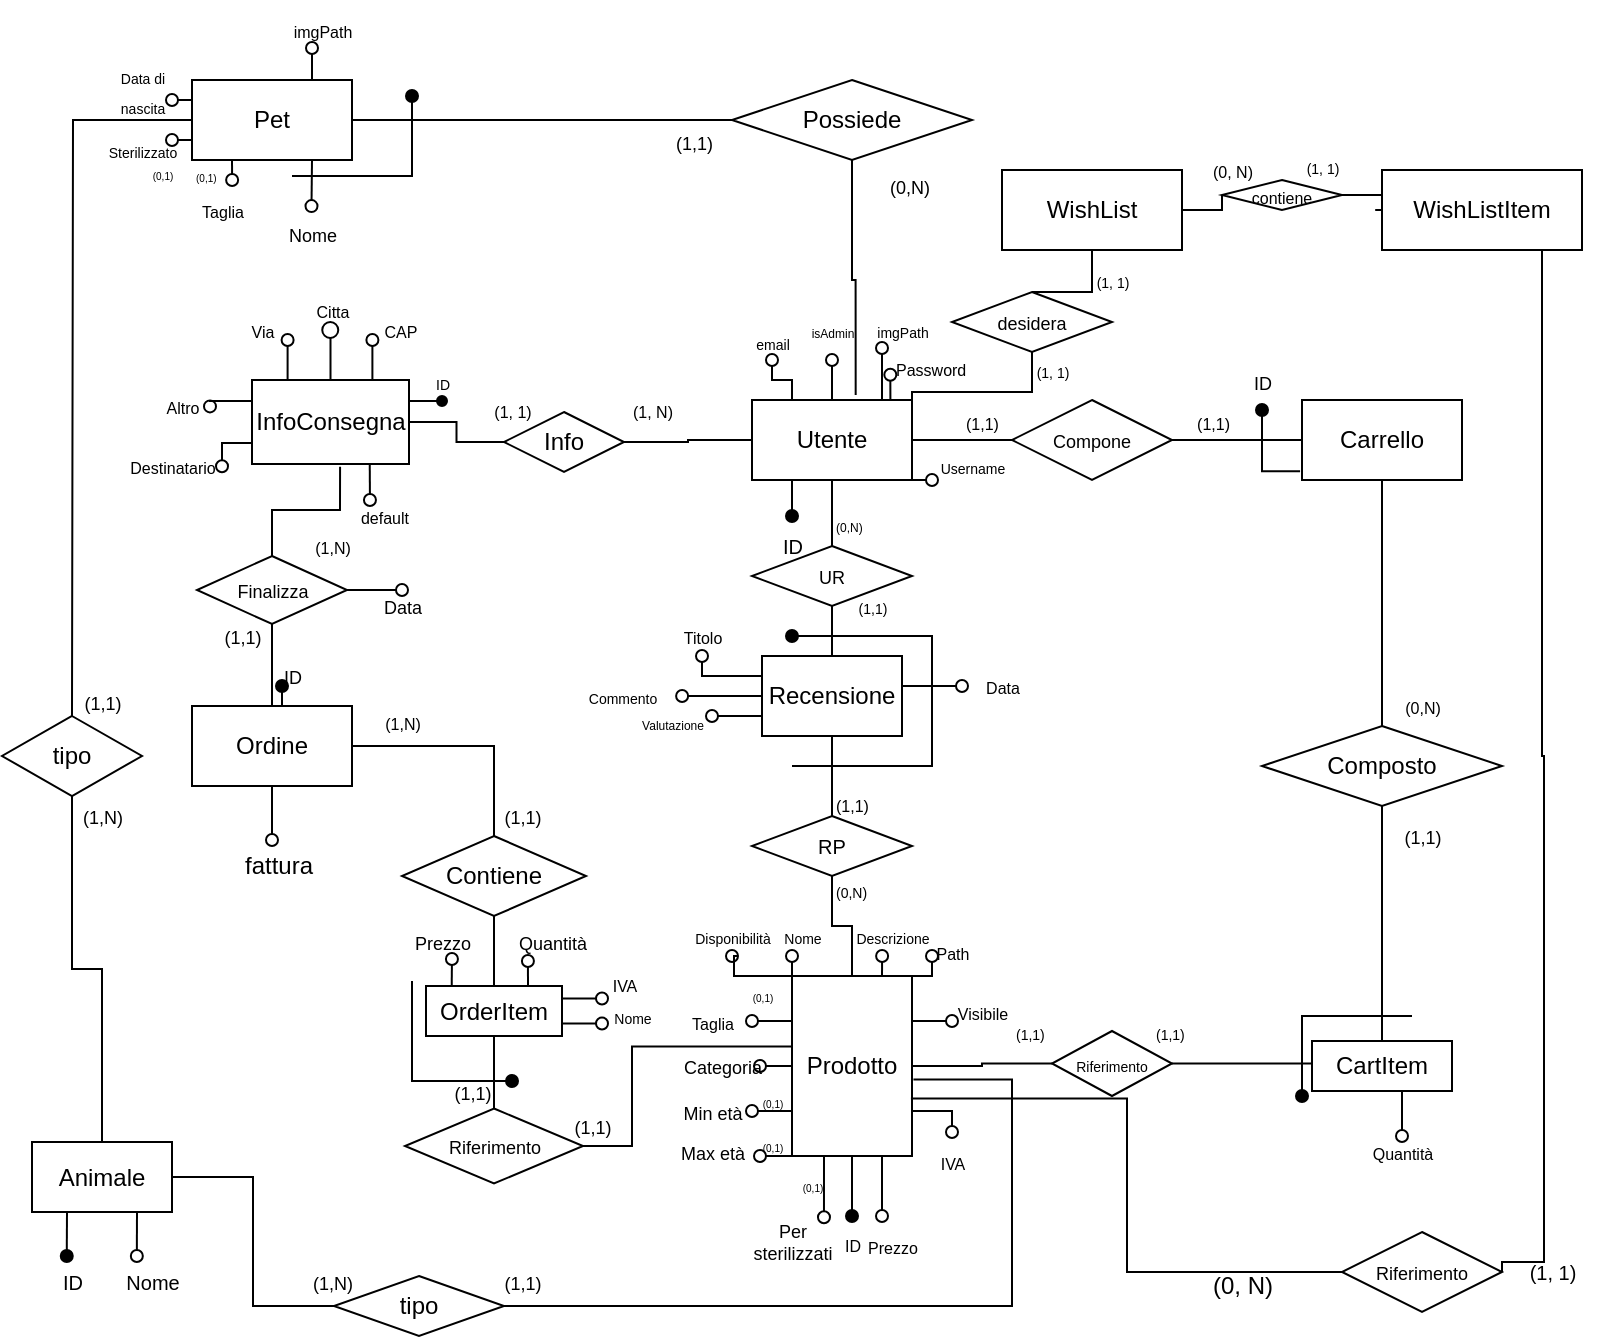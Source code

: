 <mxfile version="24.6.4" type="device">
  <diagram name="Pagina-1" id="nWDw0S2ICuR4OczdVEyi">
    <mxGraphModel dx="1195" dy="663" grid="1" gridSize="10" guides="1" tooltips="1" connect="1" arrows="1" fold="1" page="1" pageScale="1" pageWidth="827" pageHeight="1169" math="0" shadow="0">
      <root>
        <mxCell id="0" />
        <mxCell id="1" parent="0" />
        <mxCell id="v8D_jbdJpXpKLo5C9jEz-1" style="edgeStyle=orthogonalEdgeStyle;rounded=0;orthogonalLoop=1;jettySize=auto;html=1;exitX=0.25;exitY=1;exitDx=0;exitDy=0;endArrow=oval;endFill=1;" parent="1" source="LSVWAHJbNo_uzlFZOcrg-1" edge="1">
          <mxGeometry relative="1" as="geometry">
            <mxPoint x="415" y="258" as="targetPoint" />
          </mxGeometry>
        </mxCell>
        <mxCell id="v8D_jbdJpXpKLo5C9jEz-3" style="edgeStyle=orthogonalEdgeStyle;rounded=0;orthogonalLoop=1;jettySize=auto;html=1;exitX=0.75;exitY=0;exitDx=0;exitDy=0;endArrow=oval;endFill=0;entryX=-0.014;entryY=0.578;entryDx=0;entryDy=0;entryPerimeter=0;" parent="1" source="LSVWAHJbNo_uzlFZOcrg-1" edge="1">
          <mxGeometry relative="1" as="geometry">
            <mxPoint x="464.16" y="187.34" as="targetPoint" />
          </mxGeometry>
        </mxCell>
        <mxCell id="v8D_jbdJpXpKLo5C9jEz-8" style="edgeStyle=orthogonalEdgeStyle;rounded=0;orthogonalLoop=1;jettySize=auto;html=1;exitX=0.25;exitY=0;exitDx=0;exitDy=0;endArrow=oval;endFill=0;" parent="1" source="LSVWAHJbNo_uzlFZOcrg-1" target="v8D_jbdJpXpKLo5C9jEz-9" edge="1">
          <mxGeometry relative="1" as="geometry">
            <mxPoint x="415" y="190" as="targetPoint" />
            <Array as="points">
              <mxPoint x="415" y="190" />
              <mxPoint x="405" y="190" />
            </Array>
          </mxGeometry>
        </mxCell>
        <mxCell id="v8D_jbdJpXpKLo5C9jEz-10" style="edgeStyle=orthogonalEdgeStyle;rounded=0;orthogonalLoop=1;jettySize=auto;html=1;exitX=1;exitY=0.75;exitDx=0;exitDy=0;endArrow=oval;endFill=0;" parent="1" source="LSVWAHJbNo_uzlFZOcrg-1" edge="1">
          <mxGeometry relative="1" as="geometry">
            <mxPoint x="485" y="240" as="targetPoint" />
            <Array as="points">
              <mxPoint x="485" y="240" />
              <mxPoint x="485" y="240" />
            </Array>
          </mxGeometry>
        </mxCell>
        <mxCell id="T9DS_cHOEE58H93hngrO-1" style="edgeStyle=orthogonalEdgeStyle;rounded=0;orthogonalLoop=1;jettySize=auto;html=1;endArrow=oval;endFill=0;" parent="1" source="LSVWAHJbNo_uzlFZOcrg-1" edge="1">
          <mxGeometry relative="1" as="geometry">
            <mxPoint x="435" y="180" as="targetPoint" />
          </mxGeometry>
        </mxCell>
        <mxCell id="T9DS_cHOEE58H93hngrO-50" style="edgeStyle=orthogonalEdgeStyle;rounded=0;orthogonalLoop=1;jettySize=auto;html=1;exitX=0.75;exitY=0;exitDx=0;exitDy=0;endArrow=circle;endFill=0;endSize=2;" parent="1" source="LSVWAHJbNo_uzlFZOcrg-1" edge="1">
          <mxGeometry relative="1" as="geometry">
            <mxPoint x="460" y="170" as="targetPoint" />
            <mxPoint x="460" y="180" as="sourcePoint" />
          </mxGeometry>
        </mxCell>
        <mxCell id="Cgu9ZG7k7ZKk-AHkz6hC-9" style="edgeStyle=orthogonalEdgeStyle;rounded=0;orthogonalLoop=1;jettySize=auto;html=1;entryX=0.5;entryY=0;entryDx=0;entryDy=0;endArrow=none;endFill=0;" parent="1" source="LSVWAHJbNo_uzlFZOcrg-1" target="Cgu9ZG7k7ZKk-AHkz6hC-7" edge="1">
          <mxGeometry relative="1" as="geometry" />
        </mxCell>
        <mxCell id="w3wgnCgGSOJqJcWvKPvv-6" style="edgeStyle=orthogonalEdgeStyle;rounded=0;orthogonalLoop=1;jettySize=auto;html=1;exitX=1;exitY=0;exitDx=0;exitDy=0;entryX=0.5;entryY=1;entryDx=0;entryDy=0;endArrow=none;endFill=0;" edge="1" parent="1" source="LSVWAHJbNo_uzlFZOcrg-1" target="w3wgnCgGSOJqJcWvKPvv-5">
          <mxGeometry relative="1" as="geometry">
            <Array as="points">
              <mxPoint x="475" y="196" />
              <mxPoint x="535" y="196" />
            </Array>
          </mxGeometry>
        </mxCell>
        <mxCell id="LSVWAHJbNo_uzlFZOcrg-1" value="Utente" style="whiteSpace=wrap;html=1;align=center;" parent="1" vertex="1">
          <mxGeometry x="395" y="200" width="80" height="40" as="geometry" />
        </mxCell>
        <mxCell id="LSVWAHJbNo_uzlFZOcrg-3" value="" style="edgeStyle=orthogonalEdgeStyle;rounded=0;orthogonalLoop=1;jettySize=auto;html=1;endArrow=none;endFill=0;" parent="1" source="LSVWAHJbNo_uzlFZOcrg-2" target="LSVWAHJbNo_uzlFZOcrg-1" edge="1">
          <mxGeometry relative="1" as="geometry" />
        </mxCell>
        <mxCell id="LSVWAHJbNo_uzlFZOcrg-5" value="" style="edgeStyle=orthogonalEdgeStyle;rounded=0;orthogonalLoop=1;jettySize=auto;html=1;endArrow=none;endFill=0;" parent="1" source="LSVWAHJbNo_uzlFZOcrg-2" target="LSVWAHJbNo_uzlFZOcrg-4" edge="1">
          <mxGeometry relative="1" as="geometry" />
        </mxCell>
        <mxCell id="LSVWAHJbNo_uzlFZOcrg-2" value="&lt;font style=&quot;font-size: 9px;&quot;&gt;Compone&lt;/font&gt;" style="shape=rhombus;perimeter=rhombusPerimeter;whiteSpace=wrap;html=1;align=center;" parent="1" vertex="1">
          <mxGeometry x="525" y="200" width="80" height="40" as="geometry" />
        </mxCell>
        <mxCell id="v8D_jbdJpXpKLo5C9jEz-53" style="edgeStyle=orthogonalEdgeStyle;rounded=0;orthogonalLoop=1;jettySize=auto;html=1;endArrow=oval;endFill=1;exitX=-0.012;exitY=0.89;exitDx=0;exitDy=0;exitPerimeter=0;" parent="1" source="LSVWAHJbNo_uzlFZOcrg-4" edge="1">
          <mxGeometry relative="1" as="geometry">
            <mxPoint x="650" y="205" as="targetPoint" />
            <mxPoint x="650" y="235" as="sourcePoint" />
          </mxGeometry>
        </mxCell>
        <mxCell id="LSVWAHJbNo_uzlFZOcrg-4" value="Carrello" style="whiteSpace=wrap;html=1;align=center;" parent="1" vertex="1">
          <mxGeometry x="670" y="200" width="80" height="40" as="geometry" />
        </mxCell>
        <mxCell id="LSVWAHJbNo_uzlFZOcrg-15" value="" style="edgeStyle=orthogonalEdgeStyle;rounded=0;orthogonalLoop=1;jettySize=auto;html=1;endArrow=none;endFill=0;" parent="1" source="LSVWAHJbNo_uzlFZOcrg-12" target="LSVWAHJbNo_uzlFZOcrg-13" edge="1">
          <mxGeometry relative="1" as="geometry" />
        </mxCell>
        <mxCell id="v8D_jbdJpXpKLo5C9jEz-12" style="edgeStyle=orthogonalEdgeStyle;rounded=0;orthogonalLoop=1;jettySize=auto;html=1;exitX=0.75;exitY=1;exitDx=0;exitDy=0;endArrow=oval;endFill=0;entryX=0.495;entryY=0.035;entryDx=0;entryDy=0;entryPerimeter=0;" parent="1" source="LSVWAHJbNo_uzlFZOcrg-12" target="v8D_jbdJpXpKLo5C9jEz-13" edge="1">
          <mxGeometry relative="1" as="geometry">
            <mxPoint x="175.077" y="220.0" as="targetPoint" />
          </mxGeometry>
        </mxCell>
        <mxCell id="v8D_jbdJpXpKLo5C9jEz-16" style="edgeStyle=orthogonalEdgeStyle;rounded=0;orthogonalLoop=1;jettySize=auto;html=1;exitX=0.25;exitY=1;exitDx=0;exitDy=0;endArrow=oval;endFill=0;" parent="1" source="LSVWAHJbNo_uzlFZOcrg-12" edge="1">
          <mxGeometry relative="1" as="geometry">
            <mxPoint x="135.065" y="90" as="targetPoint" />
          </mxGeometry>
        </mxCell>
        <mxCell id="v8D_jbdJpXpKLo5C9jEz-32" style="edgeStyle=orthogonalEdgeStyle;rounded=0;orthogonalLoop=1;jettySize=auto;html=1;exitX=0;exitY=0.25;exitDx=0;exitDy=0;endArrow=oval;endFill=0;" parent="1" source="LSVWAHJbNo_uzlFZOcrg-12" edge="1">
          <mxGeometry relative="1" as="geometry">
            <mxPoint x="105" y="50.077" as="targetPoint" />
          </mxGeometry>
        </mxCell>
        <mxCell id="v8D_jbdJpXpKLo5C9jEz-34" style="edgeStyle=orthogonalEdgeStyle;rounded=0;orthogonalLoop=1;jettySize=auto;html=1;exitX=0;exitY=0.75;exitDx=0;exitDy=0;endArrow=oval;endFill=0;" parent="1" source="LSVWAHJbNo_uzlFZOcrg-12" edge="1">
          <mxGeometry relative="1" as="geometry">
            <mxPoint x="105" y="70.077" as="targetPoint" />
          </mxGeometry>
        </mxCell>
        <mxCell id="T9DS_cHOEE58H93hngrO-48" style="edgeStyle=orthogonalEdgeStyle;rounded=0;orthogonalLoop=1;jettySize=auto;html=1;exitX=0.75;exitY=0;exitDx=0;exitDy=0;endArrow=circle;endFill=0;endSize=2;" parent="1" source="LSVWAHJbNo_uzlFZOcrg-12" edge="1">
          <mxGeometry relative="1" as="geometry">
            <mxPoint x="175" y="20" as="targetPoint" />
          </mxGeometry>
        </mxCell>
        <mxCell id="x-2FUSIgI486Elk6Vbch-6" style="edgeStyle=orthogonalEdgeStyle;rounded=0;orthogonalLoop=1;jettySize=auto;html=1;endArrow=none;endFill=0;" parent="1" source="LSVWAHJbNo_uzlFZOcrg-12" edge="1">
          <mxGeometry relative="1" as="geometry">
            <mxPoint x="55" y="358" as="targetPoint" />
          </mxGeometry>
        </mxCell>
        <mxCell id="LSVWAHJbNo_uzlFZOcrg-12" value="Pet" style="whiteSpace=wrap;html=1;align=center;" parent="1" vertex="1">
          <mxGeometry x="115" y="40" width="80" height="40" as="geometry" />
        </mxCell>
        <mxCell id="LSVWAHJbNo_uzlFZOcrg-13" value="Possiede" style="shape=rhombus;perimeter=rhombusPerimeter;whiteSpace=wrap;html=1;align=center;" parent="1" vertex="1">
          <mxGeometry x="385" y="40" width="120" height="40" as="geometry" />
        </mxCell>
        <mxCell id="BllFOEnSqAIYLHdjcKKW-4" style="edgeStyle=orthogonalEdgeStyle;rounded=0;orthogonalLoop=1;jettySize=auto;html=1;exitX=0;exitY=0.25;exitDx=0;exitDy=0;endArrow=oval;endFill=0;" parent="1" source="Cgu9ZG7k7ZKk-AHkz6hC-1" edge="1">
          <mxGeometry relative="1" as="geometry">
            <mxPoint x="370" y="328" as="targetPoint" />
            <mxPoint x="400" y="348" as="sourcePoint" />
          </mxGeometry>
        </mxCell>
        <mxCell id="BllFOEnSqAIYLHdjcKKW-6" style="edgeStyle=orthogonalEdgeStyle;rounded=0;orthogonalLoop=1;jettySize=auto;html=1;exitX=0;exitY=0.5;exitDx=0;exitDy=0;endArrow=oval;endFill=0;entryX=1.001;entryY=0.5;entryDx=0;entryDy=0;entryPerimeter=0;" parent="1" source="Cgu9ZG7k7ZKk-AHkz6hC-1" target="BllFOEnSqAIYLHdjcKKW-7" edge="1">
          <mxGeometry relative="1" as="geometry">
            <mxPoint x="375" y="348" as="targetPoint" />
            <mxPoint x="375" y="428" as="sourcePoint" />
            <Array as="points" />
          </mxGeometry>
        </mxCell>
        <mxCell id="LSVWAHJbNo_uzlFZOcrg-21" value="" style="edgeStyle=orthogonalEdgeStyle;rounded=0;orthogonalLoop=1;jettySize=auto;html=1;endArrow=none;endFill=0;entryX=0.5;entryY=1;entryDx=0;entryDy=0;" parent="1" source="LSVWAHJbNo_uzlFZOcrg-20" target="Cgu9ZG7k7ZKk-AHkz6hC-4" edge="1">
          <mxGeometry relative="1" as="geometry">
            <mxPoint x="435" y="448" as="targetPoint" />
          </mxGeometry>
        </mxCell>
        <mxCell id="v8D_jbdJpXpKLo5C9jEz-19" style="edgeStyle=orthogonalEdgeStyle;rounded=0;orthogonalLoop=1;jettySize=auto;html=1;exitX=0.5;exitY=1;exitDx=0;exitDy=0;endArrow=oval;endFill=1;" parent="1" source="LSVWAHJbNo_uzlFZOcrg-20" edge="1">
          <mxGeometry relative="1" as="geometry">
            <mxPoint x="445" y="608" as="targetPoint" />
            <Array as="points" />
          </mxGeometry>
        </mxCell>
        <mxCell id="v8D_jbdJpXpKLo5C9jEz-21" style="edgeStyle=orthogonalEdgeStyle;rounded=0;orthogonalLoop=1;jettySize=auto;html=1;exitX=0.25;exitY=0;exitDx=0;exitDy=0;endArrow=oval;endFill=0;" parent="1" source="LSVWAHJbNo_uzlFZOcrg-20" edge="1">
          <mxGeometry relative="1" as="geometry">
            <mxPoint x="415" y="478" as="targetPoint" />
          </mxGeometry>
        </mxCell>
        <mxCell id="v8D_jbdJpXpKLo5C9jEz-23" style="edgeStyle=orthogonalEdgeStyle;rounded=0;orthogonalLoop=1;jettySize=auto;html=1;exitX=0;exitY=0.25;exitDx=0;exitDy=0;endArrow=oval;endFill=0;" parent="1" source="LSVWAHJbNo_uzlFZOcrg-20" edge="1">
          <mxGeometry relative="1" as="geometry">
            <mxPoint x="385" y="478" as="targetPoint" />
            <Array as="points">
              <mxPoint x="415" y="488" />
              <mxPoint x="386" y="488" />
              <mxPoint x="386" y="478" />
            </Array>
          </mxGeometry>
        </mxCell>
        <mxCell id="v8D_jbdJpXpKLo5C9jEz-50" style="edgeStyle=orthogonalEdgeStyle;rounded=0;orthogonalLoop=1;jettySize=auto;html=1;exitX=0.75;exitY=1;exitDx=0;exitDy=0;endArrow=oval;endFill=0;" parent="1" source="LSVWAHJbNo_uzlFZOcrg-20" edge="1">
          <mxGeometry relative="1" as="geometry">
            <mxPoint x="460" y="608" as="targetPoint" />
          </mxGeometry>
        </mxCell>
        <mxCell id="-EXne8myIF6QadxSK3d--1" style="edgeStyle=orthogonalEdgeStyle;rounded=0;orthogonalLoop=1;jettySize=auto;html=1;exitX=1;exitY=0.75;exitDx=0;exitDy=0;endArrow=oval;endFill=0;" parent="1" source="LSVWAHJbNo_uzlFZOcrg-20" target="-EXne8myIF6QadxSK3d--2" edge="1">
          <mxGeometry relative="1" as="geometry">
            <mxPoint x="495" y="528" as="targetPoint" />
          </mxGeometry>
        </mxCell>
        <mxCell id="BllFOEnSqAIYLHdjcKKW-1" style="edgeStyle=orthogonalEdgeStyle;rounded=0;orthogonalLoop=1;jettySize=auto;html=1;exitX=1;exitY=0;exitDx=0;exitDy=0;endArrow=oval;endFill=0;" parent="1" source="LSVWAHJbNo_uzlFZOcrg-20" edge="1">
          <mxGeometry relative="1" as="geometry">
            <mxPoint x="485" y="478" as="targetPoint" />
          </mxGeometry>
        </mxCell>
        <mxCell id="T9DS_cHOEE58H93hngrO-6" style="edgeStyle=orthogonalEdgeStyle;rounded=0;orthogonalLoop=1;jettySize=auto;html=1;exitX=0;exitY=0.5;exitDx=0;exitDy=0;endArrow=circle;endFill=0;endSize=2;" parent="1" source="LSVWAHJbNo_uzlFZOcrg-20" edge="1">
          <mxGeometry relative="1" as="geometry">
            <mxPoint x="395" y="533" as="targetPoint" />
          </mxGeometry>
        </mxCell>
        <mxCell id="T9DS_cHOEE58H93hngrO-21" style="edgeStyle=orthogonalEdgeStyle;rounded=0;orthogonalLoop=1;jettySize=auto;html=1;exitX=0;exitY=0.25;exitDx=0;exitDy=0;endArrow=oval;endFill=0;" parent="1" source="LSVWAHJbNo_uzlFZOcrg-20" edge="1">
          <mxGeometry relative="1" as="geometry">
            <mxPoint x="395" y="510.667" as="targetPoint" />
          </mxGeometry>
        </mxCell>
        <mxCell id="T9DS_cHOEE58H93hngrO-27" style="edgeStyle=orthogonalEdgeStyle;rounded=0;orthogonalLoop=1;jettySize=auto;html=1;exitX=0;exitY=0.75;exitDx=0;exitDy=0;endArrow=oval;endFill=0;" parent="1" source="LSVWAHJbNo_uzlFZOcrg-20" edge="1">
          <mxGeometry relative="1" as="geometry">
            <mxPoint x="395" y="555.667" as="targetPoint" />
          </mxGeometry>
        </mxCell>
        <mxCell id="T9DS_cHOEE58H93hngrO-29" style="edgeStyle=orthogonalEdgeStyle;rounded=0;orthogonalLoop=1;jettySize=auto;html=1;exitX=0;exitY=0.75;exitDx=0;exitDy=0;endArrow=circle;endFill=0;endSize=2;" parent="1" source="LSVWAHJbNo_uzlFZOcrg-20" edge="1">
          <mxGeometry relative="1" as="geometry">
            <mxPoint x="395" y="578" as="targetPoint" />
            <Array as="points">
              <mxPoint x="415" y="578" />
            </Array>
          </mxGeometry>
        </mxCell>
        <mxCell id="T9DS_cHOEE58H93hngrO-35" style="edgeStyle=orthogonalEdgeStyle;rounded=0;orthogonalLoop=1;jettySize=auto;html=1;exitX=1;exitY=0.5;exitDx=0;exitDy=0;endArrow=none;endFill=0;entryX=0;entryY=0.5;entryDx=0;entryDy=0;" parent="1" source="LSVWAHJbNo_uzlFZOcrg-20" target="T9DS_cHOEE58H93hngrO-36" edge="1">
          <mxGeometry relative="1" as="geometry">
            <mxPoint x="505" y="532.81" as="targetPoint" />
            <Array as="points" />
          </mxGeometry>
        </mxCell>
        <mxCell id="OafXDqewEPgiEgUnOMYC-1" style="edgeStyle=orthogonalEdgeStyle;rounded=0;orthogonalLoop=1;jettySize=auto;html=1;exitX=1;exitY=0.25;exitDx=0;exitDy=0;endArrow=oval;endFill=0;" parent="1" source="LSVWAHJbNo_uzlFZOcrg-20" edge="1">
          <mxGeometry relative="1" as="geometry">
            <mxPoint x="495" y="510.571" as="targetPoint" />
          </mxGeometry>
        </mxCell>
        <mxCell id="OafXDqewEPgiEgUnOMYC-3" style="edgeStyle=orthogonalEdgeStyle;rounded=0;orthogonalLoop=1;jettySize=auto;html=1;exitX=0.75;exitY=0;exitDx=0;exitDy=0;endArrow=oval;endFill=0;" parent="1" source="LSVWAHJbNo_uzlFZOcrg-20" edge="1">
          <mxGeometry relative="1" as="geometry">
            <mxPoint x="460.056" y="478" as="targetPoint" />
          </mxGeometry>
        </mxCell>
        <mxCell id="LSVWAHJbNo_uzlFZOcrg-20" value="Prodotto" style="whiteSpace=wrap;html=1;align=center;" parent="1" vertex="1">
          <mxGeometry x="415" y="488" width="60" height="90" as="geometry" />
        </mxCell>
        <mxCell id="LSVWAHJbNo_uzlFZOcrg-26" value="" style="edgeStyle=orthogonalEdgeStyle;rounded=0;orthogonalLoop=1;jettySize=auto;html=1;endArrow=none;endFill=0;" parent="1" source="LSVWAHJbNo_uzlFZOcrg-24" target="LSVWAHJbNo_uzlFZOcrg-4" edge="1">
          <mxGeometry relative="1" as="geometry" />
        </mxCell>
        <mxCell id="LSVWAHJbNo_uzlFZOcrg-24" value="Composto" style="shape=rhombus;perimeter=rhombusPerimeter;whiteSpace=wrap;html=1;align=center;" parent="1" vertex="1">
          <mxGeometry x="650" y="363" width="120" height="40" as="geometry" />
        </mxCell>
        <mxCell id="Cgu9ZG7k7ZKk-AHkz6hC-41" style="edgeStyle=orthogonalEdgeStyle;rounded=0;orthogonalLoop=1;jettySize=auto;html=1;exitX=1;exitY=0.5;exitDx=0;exitDy=0;endArrow=oval;endFill=0;" parent="1" source="LSVWAHJbNo_uzlFZOcrg-33" edge="1">
          <mxGeometry relative="1" as="geometry">
            <mxPoint x="220" y="295" as="targetPoint" />
          </mxGeometry>
        </mxCell>
        <mxCell id="LSVWAHJbNo_uzlFZOcrg-33" value="&lt;font style=&quot;font-size: 9px;&quot;&gt;Finalizza&lt;/font&gt;" style="shape=rhombus;perimeter=rhombusPerimeter;whiteSpace=wrap;html=1;align=center;" parent="1" vertex="1">
          <mxGeometry x="117.5" y="278" width="75" height="34" as="geometry" />
        </mxCell>
        <mxCell id="LSVWAHJbNo_uzlFZOcrg-36" value="" style="edgeStyle=orthogonalEdgeStyle;rounded=0;orthogonalLoop=1;jettySize=auto;html=1;endArrow=none;endFill=0;exitX=0.5;exitY=0;exitDx=0;exitDy=0;entryX=0.5;entryY=1;entryDx=0;entryDy=0;" parent="1" source="LSVWAHJbNo_uzlFZOcrg-35" target="LSVWAHJbNo_uzlFZOcrg-33" edge="1">
          <mxGeometry relative="1" as="geometry">
            <mxPoint x="435" y="591" as="sourcePoint" />
          </mxGeometry>
        </mxCell>
        <mxCell id="v8D_jbdJpXpKLo5C9jEz-56" style="edgeStyle=orthogonalEdgeStyle;rounded=0;orthogonalLoop=1;jettySize=auto;html=1;exitX=0.75;exitY=0;exitDx=0;exitDy=0;endArrow=oval;endFill=1;" parent="1" source="LSVWAHJbNo_uzlFZOcrg-35" edge="1">
          <mxGeometry relative="1" as="geometry">
            <mxPoint x="160" y="343" as="targetPoint" />
          </mxGeometry>
        </mxCell>
        <mxCell id="Cgu9ZG7k7ZKk-AHkz6hC-30" style="edgeStyle=orthogonalEdgeStyle;rounded=0;orthogonalLoop=1;jettySize=auto;html=1;exitX=1;exitY=0.5;exitDx=0;exitDy=0;entryX=0.5;entryY=0;entryDx=0;entryDy=0;endArrow=none;endFill=0;" parent="1" source="LSVWAHJbNo_uzlFZOcrg-35" target="LSVWAHJbNo_uzlFZOcrg-72" edge="1">
          <mxGeometry relative="1" as="geometry" />
        </mxCell>
        <mxCell id="SlRHfQLlN7Ac59IzPPvb-28" style="edgeStyle=orthogonalEdgeStyle;rounded=0;orthogonalLoop=1;jettySize=auto;html=1;endArrow=oval;endFill=0;" parent="1" source="LSVWAHJbNo_uzlFZOcrg-35" edge="1">
          <mxGeometry relative="1" as="geometry">
            <mxPoint x="155" y="420" as="targetPoint" />
          </mxGeometry>
        </mxCell>
        <mxCell id="LSVWAHJbNo_uzlFZOcrg-35" value="Ordine" style="whiteSpace=wrap;html=1;align=center;" parent="1" vertex="1">
          <mxGeometry x="115" y="353" width="80" height="40" as="geometry" />
        </mxCell>
        <mxCell id="LSVWAHJbNo_uzlFZOcrg-55" value="&lt;font style=&quot;font-size: 9px;&quot;&gt;(0,N)&lt;/font&gt;" style="text;html=1;align=right;verticalAlign=bottom;resizable=0;points=[];autosize=1;strokeColor=none;fillColor=none;" parent="1" vertex="1">
          <mxGeometry x="445" y="72" width="40" height="30" as="geometry" />
        </mxCell>
        <mxCell id="LSVWAHJbNo_uzlFZOcrg-56" value="&lt;font style=&quot;font-size: 9px;&quot;&gt;(1,1)&lt;/font&gt;" style="text;html=1;align=left;verticalAlign=bottom;resizable=0;points=[];autosize=1;strokeColor=none;fillColor=none;" parent="1" vertex="1">
          <mxGeometry x="355" y="50" width="40" height="30" as="geometry" />
        </mxCell>
        <mxCell id="LSVWAHJbNo_uzlFZOcrg-61" value="&lt;font style=&quot;font-size: 8px;&quot;&gt;(1,1)&lt;/font&gt;" style="text;html=1;align=left;verticalAlign=bottom;resizable=0;points=[];autosize=1;strokeColor=none;fillColor=none;" parent="1" vertex="1">
          <mxGeometry x="500" y="190" width="40" height="30" as="geometry" />
        </mxCell>
        <mxCell id="LSVWAHJbNo_uzlFZOcrg-62" value="&lt;font style=&quot;font-size: 8px;&quot;&gt;(1,1)&lt;/font&gt;" style="text;html=1;align=right;verticalAlign=bottom;resizable=0;points=[];autosize=1;strokeColor=none;fillColor=none;" parent="1" vertex="1">
          <mxGeometry x="595" y="190" width="40" height="30" as="geometry" />
        </mxCell>
        <mxCell id="LSVWAHJbNo_uzlFZOcrg-65" value="&lt;font style=&quot;font-size: 8px;&quot;&gt;(1,1)&lt;br&gt;&lt;/font&gt;" style="text;html=1;align=left;verticalAlign=top;resizable=0;points=[];autosize=1;strokeColor=none;fillColor=none;" parent="1" vertex="1">
          <mxGeometry x="435" y="388" width="40" height="30" as="geometry" />
        </mxCell>
        <mxCell id="LSVWAHJbNo_uzlFZOcrg-66" value="(0,N)" style="text;html=1;align=left;verticalAlign=bottom;resizable=0;points=[];autosize=1;strokeColor=none;fillColor=none;fontSize=7;" parent="1" vertex="1">
          <mxGeometry x="435" y="433" width="40" height="20" as="geometry" />
        </mxCell>
        <mxCell id="Cgu9ZG7k7ZKk-AHkz6hC-53" value="" style="edgeStyle=orthogonalEdgeStyle;rounded=0;orthogonalLoop=1;jettySize=auto;html=1;endArrow=none;endFill=0;" parent="1" source="LSVWAHJbNo_uzlFZOcrg-72" target="Cgu9ZG7k7ZKk-AHkz6hC-52" edge="1">
          <mxGeometry relative="1" as="geometry" />
        </mxCell>
        <mxCell id="LSVWAHJbNo_uzlFZOcrg-72" value="Contiene" style="shape=rhombus;perimeter=rhombusPerimeter;whiteSpace=wrap;html=1;align=center;" parent="1" vertex="1">
          <mxGeometry x="220" y="418" width="92" height="40" as="geometry" />
        </mxCell>
        <mxCell id="v8D_jbdJpXpKLo5C9jEz-2" value="&lt;font style=&quot;font-size: 10px;&quot;&gt;ID&lt;/font&gt;" style="text;html=1;align=center;verticalAlign=middle;resizable=0;points=[];autosize=1;strokeColor=none;fillColor=none;" parent="1" vertex="1">
          <mxGeometry x="400" y="258" width="30" height="30" as="geometry" />
        </mxCell>
        <mxCell id="v8D_jbdJpXpKLo5C9jEz-4" value="&lt;div&gt;&lt;font style=&quot;font-size: 7px;&quot;&gt;Username&lt;/font&gt;&lt;/div&gt;" style="text;html=1;align=center;verticalAlign=middle;resizable=0;points=[];autosize=1;strokeColor=none;fillColor=none;" parent="1" vertex="1">
          <mxGeometry x="475" y="218" width="60" height="30" as="geometry" />
        </mxCell>
        <mxCell id="v8D_jbdJpXpKLo5C9jEz-9" value="&lt;font style=&quot;font-size: 7px;&quot;&gt;email&lt;/font&gt;" style="text;html=1;align=center;verticalAlign=bottom;resizable=0;points=[];autosize=1;strokeColor=none;fillColor=none;" parent="1" vertex="1">
          <mxGeometry x="385" y="150" width="40" height="30" as="geometry" />
        </mxCell>
        <mxCell id="v8D_jbdJpXpKLo5C9jEz-11" value="&lt;font style=&quot;font-size: 8px;&quot;&gt;Password&lt;/font&gt;" style="text;html=1;align=left;verticalAlign=top;resizable=0;points=[];autosize=1;strokeColor=none;fillColor=none;" parent="1" vertex="1">
          <mxGeometry x="465" y="170" width="60" height="30" as="geometry" />
        </mxCell>
        <mxCell id="v8D_jbdJpXpKLo5C9jEz-13" value="&lt;font style=&quot;font-size: 9px;&quot;&gt;Nome&lt;/font&gt;" style="text;html=1;align=center;verticalAlign=middle;resizable=0;points=[];autosize=1;strokeColor=none;fillColor=none;" parent="1" vertex="1">
          <mxGeometry x="150" y="102" width="50" height="30" as="geometry" />
        </mxCell>
        <mxCell id="v8D_jbdJpXpKLo5C9jEz-17" value="&lt;font style=&quot;font-size: 8px;&quot;&gt;Taglia&lt;/font&gt;" style="text;html=1;align=center;verticalAlign=middle;resizable=0;points=[];autosize=1;strokeColor=none;fillColor=none;" parent="1" vertex="1">
          <mxGeometry x="110" y="90" width="40" height="30" as="geometry" />
        </mxCell>
        <mxCell id="v8D_jbdJpXpKLo5C9jEz-18" value="&lt;font style=&quot;font-size: 5px;&quot;&gt;(0,1)&lt;br&gt;&lt;/font&gt;" style="text;html=1;align=left;verticalAlign=middle;resizable=0;points=[];autosize=1;strokeColor=none;fillColor=none;" parent="1" vertex="1">
          <mxGeometry x="115" y="72" width="30" height="30" as="geometry" />
        </mxCell>
        <mxCell id="v8D_jbdJpXpKLo5C9jEz-20" value="&lt;font style=&quot;font-size: 8px;&quot;&gt;ID&lt;/font&gt;" style="text;html=1;align=center;verticalAlign=top;resizable=0;points=[];autosize=1;strokeColor=none;fillColor=none;" parent="1" vertex="1">
          <mxGeometry x="430" y="608" width="30" height="30" as="geometry" />
        </mxCell>
        <mxCell id="v8D_jbdJpXpKLo5C9jEz-22" value="&lt;font style=&quot;font-size: 7px;&quot;&gt;Nome&lt;/font&gt;" style="text;html=1;align=center;verticalAlign=middle;resizable=0;points=[];autosize=1;strokeColor=none;fillColor=none;" parent="1" vertex="1">
          <mxGeometry x="400" y="453" width="40" height="30" as="geometry" />
        </mxCell>
        <mxCell id="v8D_jbdJpXpKLo5C9jEz-24" value="&lt;font style=&quot;font-size: 7px;&quot;&gt;Disponibilità&lt;/font&gt;" style="text;html=1;align=center;verticalAlign=middle;resizable=0;points=[];autosize=1;strokeColor=none;fillColor=none;" parent="1" vertex="1">
          <mxGeometry x="355" y="453" width="60" height="30" as="geometry" />
        </mxCell>
        <mxCell id="v8D_jbdJpXpKLo5C9jEz-33" value="&lt;blockquote&gt;&lt;div align=&quot;justify&quot;&gt;&lt;font style=&quot;font-size: 7px;&quot;&gt;Data di&lt;/font&gt;&lt;br&gt;&lt;font style=&quot;font-size: 7px;&quot;&gt;nascita&lt;/font&gt;&lt;br&gt;&lt;/div&gt;&lt;/blockquote&gt;" style="text;html=1;align=center;verticalAlign=middle;resizable=0;points=[];autosize=1;strokeColor=none;fillColor=none;" parent="1" vertex="1">
          <mxGeometry x="25" y="10" width="130" height="70" as="geometry" />
        </mxCell>
        <mxCell id="v8D_jbdJpXpKLo5C9jEz-39" value="&lt;font style=&quot;font-size: 7px;&quot;&gt;Sterilizzato&lt;/font&gt;" style="text;html=1;align=center;verticalAlign=middle;resizable=0;points=[];autosize=1;strokeColor=none;fillColor=none;" parent="1" vertex="1">
          <mxGeometry x="60" y="60" width="60" height="30" as="geometry" />
        </mxCell>
        <mxCell id="v8D_jbdJpXpKLo5C9jEz-40" value="&lt;font style=&quot;font-size: 5px;&quot;&gt;(0,1)&lt;/font&gt;" style="text;html=1;align=center;verticalAlign=top;resizable=0;points=[];autosize=1;strokeColor=none;fillColor=none;horizontal=1;" parent="1" vertex="1">
          <mxGeometry x="85" y="72" width="30" height="30" as="geometry" />
        </mxCell>
        <mxCell id="v8D_jbdJpXpKLo5C9jEz-51" value="&lt;font style=&quot;font-size: 8px;&quot;&gt;Prezzo&lt;/font&gt;" style="text;html=1;align=center;verticalAlign=middle;resizable=0;points=[];autosize=1;strokeColor=none;fillColor=none;" parent="1" vertex="1">
          <mxGeometry x="440" y="608" width="50" height="30" as="geometry" />
        </mxCell>
        <mxCell id="v8D_jbdJpXpKLo5C9jEz-55" value="&lt;font style=&quot;font-size: 9px;&quot;&gt;Data&lt;/font&gt;" style="text;html=1;align=center;verticalAlign=middle;resizable=0;points=[];autosize=1;strokeColor=none;fillColor=none;" parent="1" vertex="1">
          <mxGeometry x="200" y="288" width="40" height="30" as="geometry" />
        </mxCell>
        <mxCell id="v8D_jbdJpXpKLo5C9jEz-57" value="&lt;font style=&quot;font-size: 9px;&quot;&gt;ID&lt;/font&gt;" style="text;html=1;align=center;verticalAlign=middle;resizable=0;points=[];autosize=1;strokeColor=none;fillColor=none;" parent="1" vertex="1">
          <mxGeometry x="150" y="323" width="30" height="30" as="geometry" />
        </mxCell>
        <mxCell id="-EXne8myIF6QadxSK3d--2" value="&lt;font style=&quot;font-size: 8px;&quot;&gt;IVA&lt;/font&gt;" style="text;html=1;align=center;verticalAlign=middle;resizable=0;points=[];autosize=1;strokeColor=none;fillColor=none;" parent="1" vertex="1">
          <mxGeometry x="475" y="566" width="40" height="30" as="geometry" />
        </mxCell>
        <mxCell id="BllFOEnSqAIYLHdjcKKW-2" value="&lt;font style=&quot;font-size: 8px;&quot;&gt;Path&lt;/font&gt;" style="text;html=1;align=center;verticalAlign=middle;resizable=0;points=[];autosize=1;strokeColor=none;fillColor=none;" parent="1" vertex="1">
          <mxGeometry x="475" y="460.5" width="40" height="30" as="geometry" />
        </mxCell>
        <mxCell id="BllFOEnSqAIYLHdjcKKW-5" value="&lt;font style=&quot;font-size: 8px;&quot;&gt;Titolo&lt;/font&gt;" style="text;html=1;align=center;verticalAlign=middle;resizable=0;points=[];autosize=1;strokeColor=none;fillColor=none;" parent="1" vertex="1">
          <mxGeometry x="350" y="303" width="40" height="30" as="geometry" />
        </mxCell>
        <mxCell id="BllFOEnSqAIYLHdjcKKW-7" value="&lt;font style=&quot;font-size: 7px;&quot;&gt;Commento&lt;/font&gt;" style="text;html=1;align=center;verticalAlign=middle;resizable=0;points=[];autosize=1;strokeColor=none;fillColor=none;" parent="1" vertex="1">
          <mxGeometry x="300" y="333" width="60" height="30" as="geometry" />
        </mxCell>
        <mxCell id="BllFOEnSqAIYLHdjcKKW-9" value="&lt;font style=&quot;font-size: 8px;&quot;&gt;Data&lt;br&gt;&lt;/font&gt;" style="text;html=1;align=center;verticalAlign=middle;resizable=0;points=[];autosize=1;strokeColor=none;fillColor=none;" parent="1" vertex="1">
          <mxGeometry x="500" y="328" width="40" height="30" as="geometry" />
        </mxCell>
        <mxCell id="BllFOEnSqAIYLHdjcKKW-11" value="&lt;font style=&quot;font-size: 6px;&quot;&gt;Valutazione&lt;/font&gt;" style="text;html=1;align=center;verticalAlign=middle;resizable=0;points=[];autosize=1;strokeColor=none;fillColor=none;" parent="1" vertex="1">
          <mxGeometry x="330" y="346" width="50" height="30" as="geometry" />
        </mxCell>
        <mxCell id="T9DS_cHOEE58H93hngrO-2" value="&lt;font style=&quot;font-size: 6px;&quot;&gt;isAdmin&lt;/font&gt;" style="text;html=1;align=center;verticalAlign=middle;resizable=0;points=[];autosize=1;strokeColor=none;fillColor=none;" parent="1" vertex="1">
          <mxGeometry x="415" y="150" width="40" height="30" as="geometry" />
        </mxCell>
        <mxCell id="T9DS_cHOEE58H93hngrO-4" value="&lt;font style=&quot;font-size: 9px;&quot;&gt;Categoria&lt;/font&gt;" style="text;html=1;align=center;verticalAlign=middle;resizable=0;points=[];autosize=1;strokeColor=none;fillColor=none;" parent="1" vertex="1">
          <mxGeometry x="350" y="518" width="60" height="30" as="geometry" />
        </mxCell>
        <mxCell id="T9DS_cHOEE58H93hngrO-22" value="&lt;font style=&quot;font-size: 8px;&quot;&gt;Taglia&lt;/font&gt;" style="text;html=1;align=center;verticalAlign=middle;resizable=0;points=[];autosize=1;strokeColor=none;fillColor=none;" parent="1" vertex="1">
          <mxGeometry x="355" y="496" width="40" height="30" as="geometry" />
        </mxCell>
        <mxCell id="T9DS_cHOEE58H93hngrO-25" style="edgeStyle=orthogonalEdgeStyle;rounded=0;orthogonalLoop=1;jettySize=auto;html=1;exitX=0.25;exitY=1;exitDx=0;exitDy=0;entryX=0.033;entryY=0.022;entryDx=0;entryDy=0;entryPerimeter=0;endArrow=oval;endFill=0;" parent="1" source="LSVWAHJbNo_uzlFZOcrg-20" target="v8D_jbdJpXpKLo5C9jEz-20" edge="1">
          <mxGeometry relative="1" as="geometry" />
        </mxCell>
        <mxCell id="T9DS_cHOEE58H93hngrO-26" value="&lt;div style=&quot;font-size: 9px;&quot;&gt;&lt;font style=&quot;font-size: 9px;&quot;&gt;Per&lt;/font&gt;&lt;/div&gt;&lt;div style=&quot;font-size: 9px;&quot;&gt;&lt;font style=&quot;font-size: 9px;&quot;&gt;&lt;font style=&quot;font-size: 9px;&quot;&gt;sterilizzati&lt;/font&gt;&lt;font style=&quot;font-size: 9px;&quot;&gt;&lt;br&gt;&lt;/font&gt;&lt;/font&gt;&lt;/div&gt;" style="text;html=1;align=center;verticalAlign=middle;resizable=0;points=[];autosize=1;strokeColor=none;fillColor=none;" parent="1" vertex="1">
          <mxGeometry x="385" y="601" width="60" height="40" as="geometry" />
        </mxCell>
        <mxCell id="T9DS_cHOEE58H93hngrO-28" value="&lt;font style=&quot;font-size: 9px;&quot;&gt;Min età&lt;br&gt;&lt;/font&gt;" style="text;html=1;align=center;verticalAlign=middle;resizable=0;points=[];autosize=1;strokeColor=none;fillColor=none;" parent="1" vertex="1">
          <mxGeometry x="350" y="541" width="50" height="30" as="geometry" />
        </mxCell>
        <mxCell id="T9DS_cHOEE58H93hngrO-30" value="&lt;font style=&quot;font-size: 9px;&quot;&gt;Max età&lt;br&gt;&lt;/font&gt;" style="text;html=1;align=center;verticalAlign=middle;resizable=0;points=[];autosize=1;strokeColor=none;fillColor=none;" parent="1" vertex="1">
          <mxGeometry x="345" y="561" width="60" height="30" as="geometry" />
        </mxCell>
        <mxCell id="T9DS_cHOEE58H93hngrO-31" value="&lt;font style=&quot;font-size: 5px;&quot;&gt;(0,1)&lt;/font&gt;" style="text;html=1;align=center;verticalAlign=top;resizable=0;points=[];autosize=1;strokeColor=none;fillColor=none;horizontal=1;" parent="1" vertex="1">
          <mxGeometry x="385" y="483" width="30" height="30" as="geometry" />
        </mxCell>
        <mxCell id="T9DS_cHOEE58H93hngrO-32" value="&lt;font style=&quot;font-size: 5px;&quot;&gt;(0,1)&lt;/font&gt;" style="text;html=1;align=center;verticalAlign=top;resizable=0;points=[];autosize=1;strokeColor=none;fillColor=none;horizontal=1;" parent="1" vertex="1">
          <mxGeometry x="390" y="536" width="30" height="30" as="geometry" />
        </mxCell>
        <mxCell id="T9DS_cHOEE58H93hngrO-33" value="&lt;font style=&quot;font-size: 5px;&quot;&gt;(0,1)&lt;/font&gt;" style="text;html=1;align=center;verticalAlign=top;resizable=0;points=[];autosize=1;strokeColor=none;fillColor=none;horizontal=1;" parent="1" vertex="1">
          <mxGeometry x="390" y="558" width="30" height="30" as="geometry" />
        </mxCell>
        <mxCell id="T9DS_cHOEE58H93hngrO-34" value="&lt;font style=&quot;font-size: 5px;&quot;&gt;(0,1)&lt;/font&gt;" style="text;html=1;align=center;verticalAlign=top;resizable=0;points=[];autosize=1;strokeColor=none;fillColor=none;horizontal=1;" parent="1" vertex="1">
          <mxGeometry x="410" y="578" width="30" height="30" as="geometry" />
        </mxCell>
        <mxCell id="T9DS_cHOEE58H93hngrO-39" value="" style="edgeStyle=orthogonalEdgeStyle;rounded=0;orthogonalLoop=1;jettySize=auto;html=1;endArrow=none;endFill=0;" parent="1" source="T9DS_cHOEE58H93hngrO-36" target="T9DS_cHOEE58H93hngrO-38" edge="1">
          <mxGeometry relative="1" as="geometry">
            <Array as="points">
              <mxPoint x="575" y="533" />
              <mxPoint x="575" y="533" />
            </Array>
          </mxGeometry>
        </mxCell>
        <mxCell id="T9DS_cHOEE58H93hngrO-36" value="&lt;font style=&quot;font-size: 7px;&quot;&gt;Riferimento&lt;br&gt;&lt;/font&gt;" style="rhombus;whiteSpace=wrap;html=1;" parent="1" vertex="1">
          <mxGeometry x="545" y="515.5" width="60" height="32.5" as="geometry" />
        </mxCell>
        <mxCell id="T9DS_cHOEE58H93hngrO-44" style="edgeStyle=orthogonalEdgeStyle;rounded=0;orthogonalLoop=1;jettySize=auto;html=1;endArrow=oval;endFill=1;" parent="1" edge="1">
          <mxGeometry relative="1" as="geometry">
            <mxPoint x="670" y="548" as="targetPoint" />
            <Array as="points">
              <mxPoint x="703" y="508" />
              <mxPoint x="670" y="508" />
            </Array>
            <mxPoint x="725" y="508" as="sourcePoint" />
          </mxGeometry>
        </mxCell>
        <mxCell id="Cgu9ZG7k7ZKk-AHkz6hC-35" style="edgeStyle=orthogonalEdgeStyle;rounded=0;orthogonalLoop=1;jettySize=auto;html=1;exitX=0.5;exitY=1;exitDx=0;exitDy=0;endArrow=oval;endFill=0;" parent="1" source="T9DS_cHOEE58H93hngrO-38" edge="1">
          <mxGeometry relative="1" as="geometry">
            <mxPoint x="720" y="568" as="targetPoint" />
          </mxGeometry>
        </mxCell>
        <mxCell id="T9DS_cHOEE58H93hngrO-38" value="CartItem" style="rounded=0;whiteSpace=wrap;html=1;" parent="1" vertex="1">
          <mxGeometry x="675" y="520.5" width="70" height="25" as="geometry" />
        </mxCell>
        <mxCell id="T9DS_cHOEE58H93hngrO-42" value="(1,1)" style="text;html=1;align=left;verticalAlign=top;resizable=0;points=[];autosize=1;strokeColor=none;fillColor=none;fontSize=7;" parent="1" vertex="1">
          <mxGeometry x="595" y="506.5" width="40" height="20" as="geometry" />
        </mxCell>
        <mxCell id="T9DS_cHOEE58H93hngrO-43" value="(1,1)" style="text;html=1;align=left;verticalAlign=top;resizable=0;points=[];autosize=1;strokeColor=none;fillColor=none;fontSize=7;" parent="1" vertex="1">
          <mxGeometry x="525" y="506.5" width="40" height="20" as="geometry" />
        </mxCell>
        <mxCell id="T9DS_cHOEE58H93hngrO-47" value="&lt;font style=&quot;font-size: 8px;&quot;&gt;Quantità&lt;/font&gt;" style="text;html=1;align=center;verticalAlign=middle;resizable=0;points=[];autosize=1;strokeColor=none;fillColor=none;" parent="1" vertex="1">
          <mxGeometry x="695" y="561" width="50" height="30" as="geometry" />
        </mxCell>
        <mxCell id="T9DS_cHOEE58H93hngrO-49" value="&lt;font style=&quot;font-size: 8px;&quot;&gt;imgPath&lt;/font&gt;" style="text;html=1;align=center;verticalAlign=middle;resizable=0;points=[];autosize=1;strokeColor=none;fillColor=none;" parent="1" vertex="1">
          <mxGeometry x="155" width="50" height="30" as="geometry" />
        </mxCell>
        <mxCell id="T9DS_cHOEE58H93hngrO-51" value="&lt;font style=&quot;font-size: 7px;&quot;&gt;imgPath&lt;/font&gt;" style="text;html=1;align=center;verticalAlign=middle;resizable=0;points=[];autosize=1;strokeColor=none;fillColor=none;" parent="1" vertex="1">
          <mxGeometry x="445" y="150" width="50" height="30" as="geometry" />
        </mxCell>
        <mxCell id="Cgu9ZG7k7ZKk-AHkz6hC-18" style="edgeStyle=orthogonalEdgeStyle;rounded=0;orthogonalLoop=1;jettySize=auto;html=1;exitX=0;exitY=0.75;exitDx=0;exitDy=0;endArrow=oval;endFill=0;" parent="1" source="Cgu9ZG7k7ZKk-AHkz6hC-1" edge="1">
          <mxGeometry relative="1" as="geometry">
            <mxPoint x="375" y="358" as="targetPoint" />
          </mxGeometry>
        </mxCell>
        <mxCell id="Cgu9ZG7k7ZKk-AHkz6hC-19" style="edgeStyle=orthogonalEdgeStyle;rounded=0;orthogonalLoop=1;jettySize=auto;html=1;endArrow=oval;endFill=0;" parent="1" source="Cgu9ZG7k7ZKk-AHkz6hC-1" target="BllFOEnSqAIYLHdjcKKW-9" edge="1">
          <mxGeometry relative="1" as="geometry">
            <Array as="points">
              <mxPoint x="475" y="343" />
              <mxPoint x="475" y="343" />
            </Array>
          </mxGeometry>
        </mxCell>
        <mxCell id="Cgu9ZG7k7ZKk-AHkz6hC-1" value="Recensione" style="rounded=0;whiteSpace=wrap;html=1;" parent="1" vertex="1">
          <mxGeometry x="400" y="328" width="70" height="40" as="geometry" />
        </mxCell>
        <mxCell id="Cgu9ZG7k7ZKk-AHkz6hC-5" style="edgeStyle=orthogonalEdgeStyle;rounded=0;orthogonalLoop=1;jettySize=auto;html=1;exitX=0.5;exitY=0;exitDx=0;exitDy=0;entryX=0.5;entryY=1;entryDx=0;entryDy=0;endArrow=none;endFill=0;" parent="1" source="Cgu9ZG7k7ZKk-AHkz6hC-4" target="Cgu9ZG7k7ZKk-AHkz6hC-1" edge="1">
          <mxGeometry relative="1" as="geometry" />
        </mxCell>
        <mxCell id="Cgu9ZG7k7ZKk-AHkz6hC-4" value="&lt;font style=&quot;font-size: 10px;&quot;&gt;RP&lt;/font&gt;" style="rhombus;whiteSpace=wrap;html=1;" parent="1" vertex="1">
          <mxGeometry x="395" y="408" width="80" height="30" as="geometry" />
        </mxCell>
        <mxCell id="Cgu9ZG7k7ZKk-AHkz6hC-10" style="edgeStyle=orthogonalEdgeStyle;rounded=0;orthogonalLoop=1;jettySize=auto;html=1;exitX=0.5;exitY=1;exitDx=0;exitDy=0;entryX=0.5;entryY=0;entryDx=0;entryDy=0;endArrow=none;endFill=0;" parent="1" source="Cgu9ZG7k7ZKk-AHkz6hC-7" target="Cgu9ZG7k7ZKk-AHkz6hC-1" edge="1">
          <mxGeometry relative="1" as="geometry" />
        </mxCell>
        <mxCell id="Cgu9ZG7k7ZKk-AHkz6hC-7" value="&lt;font style=&quot;font-size: 9px;&quot;&gt;UR&lt;/font&gt;" style="rhombus;whiteSpace=wrap;html=1;" parent="1" vertex="1">
          <mxGeometry x="395" y="273" width="80" height="30" as="geometry" />
        </mxCell>
        <mxCell id="Cgu9ZG7k7ZKk-AHkz6hC-11" value="&lt;font style=&quot;font-size: 6px;&quot;&gt;(0,N)&lt;/font&gt;" style="text;html=1;align=left;verticalAlign=top;resizable=0;points=[];autosize=1;strokeColor=none;fillColor=none;" parent="1" vertex="1">
          <mxGeometry x="435" y="248" width="40" height="30" as="geometry" />
        </mxCell>
        <mxCell id="Cgu9ZG7k7ZKk-AHkz6hC-12" value="&lt;font style=&quot;font-size: 7px;&quot;&gt;(1,1)&lt;/font&gt;" style="text;html=1;align=center;verticalAlign=middle;resizable=0;points=[];autosize=1;strokeColor=none;fillColor=none;" parent="1" vertex="1">
          <mxGeometry x="435" y="288" width="40" height="30" as="geometry" />
        </mxCell>
        <mxCell id="Cgu9ZG7k7ZKk-AHkz6hC-15" value="" style="endArrow=oval;html=1;rounded=0;endFill=1;" parent="1" edge="1">
          <mxGeometry width="50" height="50" relative="1" as="geometry">
            <mxPoint x="415" y="383" as="sourcePoint" />
            <mxPoint x="415" y="318" as="targetPoint" />
            <Array as="points">
              <mxPoint x="485" y="383" />
              <mxPoint x="485" y="348" />
              <mxPoint x="485" y="318" />
            </Array>
          </mxGeometry>
        </mxCell>
        <mxCell id="Cgu9ZG7k7ZKk-AHkz6hC-39" value="&lt;font style=&quot;font-size: 9px;&quot;&gt;(1,1)&lt;/font&gt;" style="text;html=1;align=center;verticalAlign=middle;resizable=0;points=[];autosize=1;strokeColor=none;fillColor=none;" parent="1" vertex="1">
          <mxGeometry x="710" y="403" width="40" height="30" as="geometry" />
        </mxCell>
        <mxCell id="Cgu9ZG7k7ZKk-AHkz6hC-40" value="&lt;font style=&quot;font-size: 8px;&quot;&gt;(0,N)&lt;/font&gt;" style="text;html=1;align=center;verticalAlign=middle;resizable=0;points=[];autosize=1;strokeColor=none;fillColor=none;" parent="1" vertex="1">
          <mxGeometry x="710" y="338" width="40" height="30" as="geometry" />
        </mxCell>
        <mxCell id="Cgu9ZG7k7ZKk-AHkz6hC-43" value="&lt;font style=&quot;font-size: 9px;&quot;&gt;(1,1)&lt;/font&gt;" style="text;html=1;align=center;verticalAlign=middle;resizable=0;points=[];autosize=1;strokeColor=none;fillColor=none;" parent="1" vertex="1">
          <mxGeometry x="260" y="393" width="40" height="30" as="geometry" />
        </mxCell>
        <mxCell id="Cgu9ZG7k7ZKk-AHkz6hC-44" value="&lt;div&gt;&lt;font style=&quot;font-size: 8px;&quot;&gt;(1,N)&lt;/font&gt;&lt;/div&gt;" style="text;html=1;align=center;verticalAlign=middle;resizable=0;points=[];autosize=1;strokeColor=none;fillColor=none;" parent="1" vertex="1">
          <mxGeometry x="200" y="346" width="40" height="30" as="geometry" />
        </mxCell>
        <mxCell id="Cgu9ZG7k7ZKk-AHkz6hC-45" value="&lt;div&gt;&lt;font style=&quot;font-size: 8px;&quot;&gt;(1,N)&lt;/font&gt;&lt;/div&gt;" style="text;html=1;align=center;verticalAlign=middle;resizable=0;points=[];autosize=1;strokeColor=none;fillColor=none;" parent="1" vertex="1">
          <mxGeometry x="165" y="258" width="40" height="30" as="geometry" />
        </mxCell>
        <mxCell id="Cgu9ZG7k7ZKk-AHkz6hC-46" value="&lt;font style=&quot;font-size: 9px;&quot;&gt;(1,1)&lt;/font&gt;" style="text;html=1;align=center;verticalAlign=middle;resizable=0;points=[];autosize=1;strokeColor=none;fillColor=none;" parent="1" vertex="1">
          <mxGeometry x="120" y="303" width="40" height="30" as="geometry" />
        </mxCell>
        <mxCell id="Cgu9ZG7k7ZKk-AHkz6hC-48" value="&lt;font style=&quot;font-size: 9px;&quot;&gt;ID&lt;/font&gt;" style="text;html=1;align=center;verticalAlign=middle;resizable=0;points=[];autosize=1;strokeColor=none;fillColor=none;" parent="1" vertex="1">
          <mxGeometry x="635" y="176" width="30" height="30" as="geometry" />
        </mxCell>
        <mxCell id="Cgu9ZG7k7ZKk-AHkz6hC-63" style="edgeStyle=orthogonalEdgeStyle;rounded=0;orthogonalLoop=1;jettySize=auto;html=1;entryX=0.5;entryY=0;entryDx=0;entryDy=0;endArrow=none;endFill=0;" parent="1" source="Cgu9ZG7k7ZKk-AHkz6hC-52" target="Cgu9ZG7k7ZKk-AHkz6hC-62" edge="1">
          <mxGeometry relative="1" as="geometry" />
        </mxCell>
        <mxCell id="Cgu9ZG7k7ZKk-AHkz6hC-67" style="edgeStyle=orthogonalEdgeStyle;rounded=0;orthogonalLoop=1;jettySize=auto;html=1;exitX=0.75;exitY=0;exitDx=0;exitDy=0;endArrow=oval;endFill=0;" parent="1" source="Cgu9ZG7k7ZKk-AHkz6hC-52" edge="1">
          <mxGeometry relative="1" as="geometry">
            <mxPoint x="282.962" y="480.5" as="targetPoint" />
          </mxGeometry>
        </mxCell>
        <mxCell id="Cgu9ZG7k7ZKk-AHkz6hC-68" style="edgeStyle=orthogonalEdgeStyle;rounded=0;orthogonalLoop=1;jettySize=auto;html=1;endArrow=circle;endFill=0;endSize=2;exitX=0.189;exitY=0.042;exitDx=0;exitDy=0;exitPerimeter=0;" parent="1" source="Cgu9ZG7k7ZKk-AHkz6hC-52" edge="1">
          <mxGeometry relative="1" as="geometry">
            <mxPoint x="245.003" y="475.5" as="targetPoint" />
            <mxPoint x="245" y="490.5" as="sourcePoint" />
          </mxGeometry>
        </mxCell>
        <mxCell id="bJ4yHHy2VVQf3IYvv8jz-1" style="edgeStyle=orthogonalEdgeStyle;rounded=0;orthogonalLoop=1;jettySize=auto;html=1;exitX=1;exitY=0.25;exitDx=0;exitDy=0;endArrow=oval;endFill=0;" parent="1" source="Cgu9ZG7k7ZKk-AHkz6hC-52" edge="1">
          <mxGeometry relative="1" as="geometry">
            <mxPoint x="320" y="499.278" as="targetPoint" />
          </mxGeometry>
        </mxCell>
        <mxCell id="bJ4yHHy2VVQf3IYvv8jz-3" style="edgeStyle=orthogonalEdgeStyle;rounded=0;orthogonalLoop=1;jettySize=auto;html=1;exitX=1;exitY=0.75;exitDx=0;exitDy=0;endArrow=oval;endFill=0;strokeWidth=1;" parent="1" source="Cgu9ZG7k7ZKk-AHkz6hC-52" edge="1">
          <mxGeometry relative="1" as="geometry">
            <mxPoint x="320" y="511.778" as="targetPoint" />
          </mxGeometry>
        </mxCell>
        <mxCell id="Cgu9ZG7k7ZKk-AHkz6hC-52" value="OrderItem" style="whiteSpace=wrap;html=1;" parent="1" vertex="1">
          <mxGeometry x="232" y="493" width="68" height="25" as="geometry" />
        </mxCell>
        <mxCell id="Cgu9ZG7k7ZKk-AHkz6hC-56" value="" style="endArrow=none;html=1;rounded=0;exitX=0.5;exitY=0;exitDx=0;exitDy=0;entryX=0.5;entryY=1;entryDx=0;entryDy=0;" parent="1" source="T9DS_cHOEE58H93hngrO-38" target="LSVWAHJbNo_uzlFZOcrg-24" edge="1">
          <mxGeometry width="50" height="50" relative="1" as="geometry">
            <mxPoint x="575" y="468" as="sourcePoint" />
            <mxPoint x="625" y="418" as="targetPoint" />
          </mxGeometry>
        </mxCell>
        <mxCell id="Cgu9ZG7k7ZKk-AHkz6hC-58" value="&lt;font style=&quot;font-size: 9px;&quot;&gt;Quantità&lt;/font&gt;" style="text;html=1;align=center;verticalAlign=middle;resizable=0;points=[];autosize=1;strokeColor=none;fillColor=none;" parent="1" vertex="1">
          <mxGeometry x="265" y="455.5" width="60" height="30" as="geometry" />
        </mxCell>
        <mxCell id="Cgu9ZG7k7ZKk-AHkz6hC-60" value="&lt;font style=&quot;font-size: 9px;&quot;&gt;Prezzo&lt;/font&gt;" style="text;html=1;align=center;verticalAlign=middle;resizable=0;points=[];autosize=1;strokeColor=none;fillColor=none;" parent="1" vertex="1">
          <mxGeometry x="215" y="455.5" width="50" height="30" as="geometry" />
        </mxCell>
        <mxCell id="Cgu9ZG7k7ZKk-AHkz6hC-62" value="&lt;font style=&quot;font-size: 9px;&quot;&gt;Riferimento&lt;/font&gt;" style="rhombus;whiteSpace=wrap;html=1;" parent="1" vertex="1">
          <mxGeometry x="221.5" y="554.25" width="89" height="37.5" as="geometry" />
        </mxCell>
        <mxCell id="Cgu9ZG7k7ZKk-AHkz6hC-64" style="edgeStyle=orthogonalEdgeStyle;rounded=0;orthogonalLoop=1;jettySize=auto;html=1;entryX=-0.008;entryY=0.392;entryDx=0;entryDy=0;entryPerimeter=0;endArrow=none;endFill=0;" parent="1" source="Cgu9ZG7k7ZKk-AHkz6hC-62" target="LSVWAHJbNo_uzlFZOcrg-20" edge="1">
          <mxGeometry relative="1" as="geometry">
            <Array as="points">
              <mxPoint x="335" y="573" />
              <mxPoint x="335" y="523" />
            </Array>
          </mxGeometry>
        </mxCell>
        <mxCell id="Cgu9ZG7k7ZKk-AHkz6hC-65" value="&lt;font style=&quot;font-size: 9px;&quot;&gt;(1,1)&lt;/font&gt;" style="text;html=1;align=center;verticalAlign=middle;resizable=0;points=[];autosize=1;strokeColor=none;fillColor=none;" parent="1" vertex="1">
          <mxGeometry x="235" y="531" width="40" height="30" as="geometry" />
        </mxCell>
        <mxCell id="Cgu9ZG7k7ZKk-AHkz6hC-66" value="&lt;font style=&quot;font-size: 9px;&quot;&gt;(1,1)&lt;/font&gt;" style="text;html=1;align=center;verticalAlign=middle;resizable=0;points=[];autosize=1;strokeColor=none;fillColor=none;" parent="1" vertex="1">
          <mxGeometry x="295" y="548" width="40" height="30" as="geometry" />
        </mxCell>
        <mxCell id="Cgu9ZG7k7ZKk-AHkz6hC-69" value="" style="endArrow=oval;html=1;rounded=0;endFill=1;strokeColor=default;" parent="1" edge="1">
          <mxGeometry width="50" height="50" relative="1" as="geometry">
            <mxPoint x="225" y="490.5" as="sourcePoint" />
            <mxPoint x="275" y="540.5" as="targetPoint" />
            <Array as="points">
              <mxPoint x="225" y="540.5" />
            </Array>
          </mxGeometry>
        </mxCell>
        <mxCell id="x-2FUSIgI486Elk6Vbch-2" style="edgeStyle=orthogonalEdgeStyle;rounded=0;orthogonalLoop=1;jettySize=auto;html=1;exitX=0.25;exitY=1;exitDx=0;exitDy=0;endArrow=oval;endFill=1;" parent="1" source="x-2FUSIgI486Elk6Vbch-1" edge="1">
          <mxGeometry relative="1" as="geometry">
            <mxPoint x="52.379" y="628" as="targetPoint" />
          </mxGeometry>
        </mxCell>
        <mxCell id="x-2FUSIgI486Elk6Vbch-4" style="edgeStyle=orthogonalEdgeStyle;rounded=0;orthogonalLoop=1;jettySize=auto;html=1;exitX=0.75;exitY=1;exitDx=0;exitDy=0;endArrow=oval;endFill=0;" parent="1" source="x-2FUSIgI486Elk6Vbch-1" edge="1">
          <mxGeometry relative="1" as="geometry">
            <mxPoint x="87.414" y="628" as="targetPoint" />
          </mxGeometry>
        </mxCell>
        <mxCell id="x-2FUSIgI486Elk6Vbch-12" value="" style="edgeStyle=orthogonalEdgeStyle;rounded=0;orthogonalLoop=1;jettySize=auto;html=1;entryX=0;entryY=0.5;entryDx=0;entryDy=0;endArrow=none;endFill=0;" parent="1" source="x-2FUSIgI486Elk6Vbch-1" target="x-2FUSIgI486Elk6Vbch-11" edge="1">
          <mxGeometry relative="1" as="geometry" />
        </mxCell>
        <mxCell id="x-2FUSIgI486Elk6Vbch-1" value="Animale" style="whiteSpace=wrap;html=1;" parent="1" vertex="1">
          <mxGeometry x="35" y="571" width="70" height="35" as="geometry" />
        </mxCell>
        <mxCell id="x-2FUSIgI486Elk6Vbch-3" value="&lt;font style=&quot;font-size: 10px;&quot;&gt;ID&lt;/font&gt;" style="text;html=1;align=center;verticalAlign=middle;resizable=0;points=[];autosize=1;strokeColor=none;fillColor=none;" parent="1" vertex="1">
          <mxGeometry x="40" y="626" width="30" height="30" as="geometry" />
        </mxCell>
        <mxCell id="x-2FUSIgI486Elk6Vbch-5" value="&lt;font style=&quot;font-size: 10px;&quot;&gt;Nome&lt;/font&gt;" style="text;html=1;align=center;verticalAlign=middle;resizable=0;points=[];autosize=1;strokeColor=none;fillColor=none;" parent="1" vertex="1">
          <mxGeometry x="70" y="626" width="50" height="30" as="geometry" />
        </mxCell>
        <mxCell id="x-2FUSIgI486Elk6Vbch-8" style="edgeStyle=orthogonalEdgeStyle;rounded=0;orthogonalLoop=1;jettySize=auto;html=1;entryX=0.5;entryY=0;entryDx=0;entryDy=0;endArrow=none;endFill=0;" parent="1" source="x-2FUSIgI486Elk6Vbch-7" target="x-2FUSIgI486Elk6Vbch-1" edge="1">
          <mxGeometry relative="1" as="geometry" />
        </mxCell>
        <mxCell id="x-2FUSIgI486Elk6Vbch-7" value="tipo" style="rhombus;whiteSpace=wrap;html=1;" parent="1" vertex="1">
          <mxGeometry x="20" y="358" width="70" height="40" as="geometry" />
        </mxCell>
        <mxCell id="x-2FUSIgI486Elk6Vbch-11" value="tipo" style="rhombus;whiteSpace=wrap;html=1;" parent="1" vertex="1">
          <mxGeometry x="186" y="638" width="85" height="30" as="geometry" />
        </mxCell>
        <mxCell id="x-2FUSIgI486Elk6Vbch-13" style="edgeStyle=orthogonalEdgeStyle;rounded=0;orthogonalLoop=1;jettySize=auto;html=1;entryX=1.012;entryY=0.575;entryDx=0;entryDy=0;entryPerimeter=0;exitX=1;exitY=0.5;exitDx=0;exitDy=0;endArrow=none;endFill=0;" parent="1" source="x-2FUSIgI486Elk6Vbch-11" target="LSVWAHJbNo_uzlFZOcrg-20" edge="1">
          <mxGeometry relative="1" as="geometry">
            <Array as="points">
              <mxPoint x="525" y="653" />
              <mxPoint x="525" y="540" />
            </Array>
          </mxGeometry>
        </mxCell>
        <mxCell id="x-2FUSIgI486Elk6Vbch-14" value="&lt;font style=&quot;font-size: 9px;&quot;&gt;(1,1)&lt;/font&gt;" style="text;html=1;align=center;verticalAlign=middle;resizable=0;points=[];autosize=1;strokeColor=none;fillColor=none;" parent="1" vertex="1">
          <mxGeometry x="50" y="336" width="40" height="30" as="geometry" />
        </mxCell>
        <mxCell id="x-2FUSIgI486Elk6Vbch-15" value="&lt;font style=&quot;font-size: 9px;&quot;&gt;(1,N)&lt;/font&gt;" style="text;html=1;align=center;verticalAlign=middle;resizable=0;points=[];autosize=1;strokeColor=none;fillColor=none;" parent="1" vertex="1">
          <mxGeometry x="50" y="393" width="40" height="30" as="geometry" />
        </mxCell>
        <mxCell id="x-2FUSIgI486Elk6Vbch-17" value="&lt;font style=&quot;font-size: 9px;&quot;&gt;(1,1)&lt;/font&gt;" style="text;html=1;align=center;verticalAlign=middle;resizable=0;points=[];autosize=1;strokeColor=none;fillColor=none;" parent="1" vertex="1">
          <mxGeometry x="260" y="626" width="40" height="30" as="geometry" />
        </mxCell>
        <mxCell id="x-2FUSIgI486Elk6Vbch-18" value="&lt;font style=&quot;font-size: 9px;&quot;&gt;(1,N)&lt;/font&gt;" style="text;html=1;align=center;verticalAlign=middle;resizable=0;points=[];autosize=1;strokeColor=none;fillColor=none;" parent="1" vertex="1">
          <mxGeometry x="165" y="626" width="40" height="30" as="geometry" />
        </mxCell>
        <mxCell id="OafXDqewEPgiEgUnOMYC-2" value="&lt;font style=&quot;font-size: 8px;&quot;&gt;Visibile&lt;/font&gt;" style="text;html=1;align=center;verticalAlign=middle;resizable=0;points=[];autosize=1;strokeColor=none;fillColor=none;" parent="1" vertex="1">
          <mxGeometry x="485" y="490.5" width="50" height="30" as="geometry" />
        </mxCell>
        <mxCell id="OafXDqewEPgiEgUnOMYC-4" value="&lt;font style=&quot;font-size: 7px;&quot;&gt;Descrizione&lt;/font&gt;" style="text;html=1;align=center;verticalAlign=middle;resizable=0;points=[];autosize=1;strokeColor=none;fillColor=none;" parent="1" vertex="1">
          <mxGeometry x="435" y="453" width="60" height="30" as="geometry" />
        </mxCell>
        <mxCell id="OafXDqewEPgiEgUnOMYC-5" value="" style="edgeStyle=none;orthogonalLoop=1;jettySize=auto;html=1;rounded=0;endArrow=oval;endFill=1;" parent="1" edge="1">
          <mxGeometry width="100" relative="1" as="geometry">
            <mxPoint x="165" y="88" as="sourcePoint" />
            <mxPoint x="225" y="48" as="targetPoint" />
            <Array as="points">
              <mxPoint x="225" y="88" />
            </Array>
          </mxGeometry>
        </mxCell>
        <mxCell id="OafXDqewEPgiEgUnOMYC-6" value="&lt;div&gt;&lt;br&gt;&lt;/div&gt;" style="edgeLabel;html=1;align=center;verticalAlign=middle;resizable=0;points=[];" parent="OafXDqewEPgiEgUnOMYC-5" vertex="1" connectable="0">
          <mxGeometry x="0.095" relative="1" as="geometry">
            <mxPoint as="offset" />
          </mxGeometry>
        </mxCell>
        <mxCell id="SlRHfQLlN7Ac59IzPPvb-1" style="edgeStyle=orthogonalEdgeStyle;rounded=0;orthogonalLoop=1;jettySize=auto;html=1;entryX=0.648;entryY=-0.062;entryDx=0;entryDy=0;entryPerimeter=0;endArrow=none;endFill=0;" parent="1" source="LSVWAHJbNo_uzlFZOcrg-13" target="LSVWAHJbNo_uzlFZOcrg-1" edge="1">
          <mxGeometry relative="1" as="geometry" />
        </mxCell>
        <mxCell id="SlRHfQLlN7Ac59IzPPvb-4" style="edgeStyle=orthogonalEdgeStyle;rounded=0;orthogonalLoop=1;jettySize=auto;html=1;endArrow=circle;endFill=0;endSize=3;" parent="1" source="SlRHfQLlN7Ac59IzPPvb-3" edge="1">
          <mxGeometry relative="1" as="geometry">
            <mxPoint x="184" y="160" as="targetPoint" />
          </mxGeometry>
        </mxCell>
        <mxCell id="SlRHfQLlN7Ac59IzPPvb-6" style="edgeStyle=orthogonalEdgeStyle;rounded=0;orthogonalLoop=1;jettySize=auto;html=1;exitX=0.75;exitY=0;exitDx=0;exitDy=0;endArrow=oval;endFill=0;" parent="1" source="SlRHfQLlN7Ac59IzPPvb-3" edge="1">
          <mxGeometry relative="1" as="geometry">
            <mxPoint x="205.2" y="170" as="targetPoint" />
          </mxGeometry>
        </mxCell>
        <mxCell id="SlRHfQLlN7Ac59IzPPvb-8" style="edgeStyle=orthogonalEdgeStyle;rounded=0;orthogonalLoop=1;jettySize=auto;html=1;exitX=0.25;exitY=0;exitDx=0;exitDy=0;endArrow=oval;endFill=0;" parent="1" source="SlRHfQLlN7Ac59IzPPvb-3" edge="1">
          <mxGeometry relative="1" as="geometry">
            <mxPoint x="162.8" y="170" as="targetPoint" />
          </mxGeometry>
        </mxCell>
        <mxCell id="SlRHfQLlN7Ac59IzPPvb-10" style="edgeStyle=orthogonalEdgeStyle;rounded=0;orthogonalLoop=1;jettySize=auto;html=1;exitX=0;exitY=0.25;exitDx=0;exitDy=0;endArrow=oval;endFill=0;" parent="1" source="SlRHfQLlN7Ac59IzPPvb-3" edge="1">
          <mxGeometry relative="1" as="geometry">
            <mxPoint x="124" y="203.2" as="targetPoint" />
          </mxGeometry>
        </mxCell>
        <mxCell id="SlRHfQLlN7Ac59IzPPvb-14" style="edgeStyle=orthogonalEdgeStyle;rounded=0;orthogonalLoop=1;jettySize=auto;html=1;entryX=0;entryY=0.5;entryDx=0;entryDy=0;endArrow=none;endFill=0;" parent="1" source="SlRHfQLlN7Ac59IzPPvb-3" target="SlRHfQLlN7Ac59IzPPvb-13" edge="1">
          <mxGeometry relative="1" as="geometry" />
        </mxCell>
        <mxCell id="SlRHfQLlN7Ac59IzPPvb-16" style="edgeStyle=orthogonalEdgeStyle;rounded=0;orthogonalLoop=1;jettySize=auto;html=1;exitX=1;exitY=0.25;exitDx=0;exitDy=0;endArrow=oval;endFill=1;endSize=5;" parent="1" source="SlRHfQLlN7Ac59IzPPvb-3" edge="1">
          <mxGeometry relative="1" as="geometry">
            <mxPoint x="240" y="200" as="targetPoint" />
          </mxGeometry>
        </mxCell>
        <mxCell id="SlRHfQLlN7Ac59IzPPvb-22" style="edgeStyle=orthogonalEdgeStyle;rounded=0;orthogonalLoop=1;jettySize=auto;html=1;exitX=0;exitY=0.75;exitDx=0;exitDy=0;endArrow=oval;endFill=0;" parent="1" source="SlRHfQLlN7Ac59IzPPvb-3" edge="1">
          <mxGeometry relative="1" as="geometry">
            <mxPoint x="130" y="233.092" as="targetPoint" />
          </mxGeometry>
        </mxCell>
        <mxCell id="AMeirHdXKNho0uGjDQyj-1" style="edgeStyle=orthogonalEdgeStyle;rounded=0;orthogonalLoop=1;jettySize=auto;html=1;exitX=0.75;exitY=1;exitDx=0;exitDy=0;endArrow=oval;endFill=0;" parent="1" source="SlRHfQLlN7Ac59IzPPvb-3" edge="1">
          <mxGeometry relative="1" as="geometry">
            <mxPoint x="203.977" y="250" as="targetPoint" />
          </mxGeometry>
        </mxCell>
        <mxCell id="SlRHfQLlN7Ac59IzPPvb-3" value="InfoConsegna" style="whiteSpace=wrap;html=1;" parent="1" vertex="1">
          <mxGeometry x="145" y="190" width="78.5" height="42" as="geometry" />
        </mxCell>
        <mxCell id="SlRHfQLlN7Ac59IzPPvb-5" value="&lt;font style=&quot;font-size: 8px;&quot;&gt;Citta&lt;/font&gt;" style="text;html=1;align=center;verticalAlign=middle;resizable=0;points=[];autosize=1;strokeColor=none;fillColor=none;" parent="1" vertex="1">
          <mxGeometry x="165" y="140" width="40" height="30" as="geometry" />
        </mxCell>
        <mxCell id="SlRHfQLlN7Ac59IzPPvb-7" value="&lt;font style=&quot;font-size: 8px;&quot;&gt;CAP&lt;/font&gt;" style="text;html=1;align=center;verticalAlign=middle;resizable=0;points=[];autosize=1;strokeColor=none;fillColor=none;" parent="1" vertex="1">
          <mxGeometry x="199" y="150" width="40" height="30" as="geometry" />
        </mxCell>
        <mxCell id="SlRHfQLlN7Ac59IzPPvb-9" value="&lt;font style=&quot;font-size: 8px;&quot;&gt;Via&lt;/font&gt;" style="text;html=1;align=center;verticalAlign=middle;resizable=0;points=[];autosize=1;strokeColor=none;fillColor=none;" parent="1" vertex="1">
          <mxGeometry x="130" y="150" width="40" height="30" as="geometry" />
        </mxCell>
        <mxCell id="SlRHfQLlN7Ac59IzPPvb-11" value="&lt;font style=&quot;font-size: 8px;&quot;&gt;Altro&lt;/font&gt;" style="text;html=1;align=center;verticalAlign=middle;resizable=0;points=[];autosize=1;strokeColor=none;fillColor=none;" parent="1" vertex="1">
          <mxGeometry x="90" y="188" width="40" height="30" as="geometry" />
        </mxCell>
        <mxCell id="SlRHfQLlN7Ac59IzPPvb-15" style="edgeStyle=orthogonalEdgeStyle;rounded=0;orthogonalLoop=1;jettySize=auto;html=1;entryX=0;entryY=0.5;entryDx=0;entryDy=0;endArrow=none;endFill=0;" parent="1" source="SlRHfQLlN7Ac59IzPPvb-13" target="LSVWAHJbNo_uzlFZOcrg-1" edge="1">
          <mxGeometry relative="1" as="geometry" />
        </mxCell>
        <mxCell id="SlRHfQLlN7Ac59IzPPvb-13" value="Info" style="rhombus;whiteSpace=wrap;html=1;" parent="1" vertex="1">
          <mxGeometry x="271" y="206" width="60" height="30" as="geometry" />
        </mxCell>
        <mxCell id="SlRHfQLlN7Ac59IzPPvb-18" value="&lt;font style=&quot;font-size: 7px;&quot;&gt;ID&lt;/font&gt;" style="text;html=1;align=center;verticalAlign=middle;resizable=0;points=[];autosize=1;strokeColor=none;fillColor=none;" parent="1" vertex="1">
          <mxGeometry x="225" y="176" width="30" height="30" as="geometry" />
        </mxCell>
        <mxCell id="SlRHfQLlN7Ac59IzPPvb-19" value="&lt;font style=&quot;font-size: 8px;&quot;&gt;(1, 1)&lt;br&gt;&lt;/font&gt;" style="text;html=1;align=center;verticalAlign=middle;resizable=0;points=[];autosize=1;strokeColor=none;fillColor=none;" parent="1" vertex="1">
          <mxGeometry x="255" y="190" width="40" height="30" as="geometry" />
        </mxCell>
        <mxCell id="SlRHfQLlN7Ac59IzPPvb-20" value="&lt;font style=&quot;font-size: 8px;&quot;&gt;(1, N)&lt;br&gt;&lt;/font&gt;" style="text;html=1;align=center;verticalAlign=middle;resizable=0;points=[];autosize=1;strokeColor=none;fillColor=none;" parent="1" vertex="1">
          <mxGeometry x="325" y="190" width="40" height="30" as="geometry" />
        </mxCell>
        <mxCell id="SlRHfQLlN7Ac59IzPPvb-23" value="&lt;font style=&quot;font-size: 8px;&quot;&gt;Destinatario&lt;/font&gt;" style="text;html=1;align=center;verticalAlign=middle;resizable=0;points=[];autosize=1;strokeColor=none;fillColor=none;" parent="1" vertex="1">
          <mxGeometry x="70" y="218" width="70" height="30" as="geometry" />
        </mxCell>
        <mxCell id="SlRHfQLlN7Ac59IzPPvb-24" style="edgeStyle=orthogonalEdgeStyle;rounded=0;orthogonalLoop=1;jettySize=auto;html=1;exitX=0.5;exitY=1;exitDx=0;exitDy=0;" parent="1" source="LSVWAHJbNo_uzlFZOcrg-33" target="LSVWAHJbNo_uzlFZOcrg-33" edge="1">
          <mxGeometry relative="1" as="geometry" />
        </mxCell>
        <mxCell id="SlRHfQLlN7Ac59IzPPvb-26" style="edgeStyle=orthogonalEdgeStyle;rounded=0;orthogonalLoop=1;jettySize=auto;html=1;exitX=0.5;exitY=0;exitDx=0;exitDy=0;entryX=0.561;entryY=1.033;entryDx=0;entryDy=0;entryPerimeter=0;endArrow=none;endFill=0;" parent="1" source="LSVWAHJbNo_uzlFZOcrg-33" target="SlRHfQLlN7Ac59IzPPvb-3" edge="1">
          <mxGeometry relative="1" as="geometry" />
        </mxCell>
        <mxCell id="SlRHfQLlN7Ac59IzPPvb-29" value="fattura" style="text;html=1;align=center;verticalAlign=middle;resizable=0;points=[];autosize=1;strokeColor=none;fillColor=none;" parent="1" vertex="1">
          <mxGeometry x="127.5" y="418" width="60" height="30" as="geometry" />
        </mxCell>
        <mxCell id="AMeirHdXKNho0uGjDQyj-2" value="&lt;font style=&quot;font-size: 8px;&quot;&gt;default&lt;/font&gt;" style="text;html=1;align=center;verticalAlign=middle;resizable=0;points=[];autosize=1;strokeColor=none;fillColor=none;" parent="1" vertex="1">
          <mxGeometry x="186" y="243" width="50" height="30" as="geometry" />
        </mxCell>
        <mxCell id="bJ4yHHy2VVQf3IYvv8jz-2" value="&lt;font style=&quot;font-size: 8px;&quot;&gt;IVA&lt;/font&gt;" style="text;html=1;align=center;verticalAlign=middle;resizable=0;points=[];autosize=1;strokeColor=none;fillColor=none;" parent="1" vertex="1">
          <mxGeometry x="310.5" y="476.5" width="40" height="30" as="geometry" />
        </mxCell>
        <mxCell id="bJ4yHHy2VVQf3IYvv8jz-4" value="&lt;font style=&quot;font-size: 7px;&quot;&gt;Nome&lt;/font&gt;" style="text;html=1;align=center;verticalAlign=middle;resizable=0;points=[];autosize=1;strokeColor=none;fillColor=none;" parent="1" vertex="1">
          <mxGeometry x="315" y="493" width="40" height="30" as="geometry" />
        </mxCell>
        <mxCell id="w3wgnCgGSOJqJcWvKPvv-14" style="edgeStyle=orthogonalEdgeStyle;rounded=0;orthogonalLoop=1;jettySize=auto;html=1;entryX=0;entryY=0.5;entryDx=0;entryDy=0;endArrow=none;endFill=0;" edge="1" parent="1" source="w3wgnCgGSOJqJcWvKPvv-2" target="w3wgnCgGSOJqJcWvKPvv-13">
          <mxGeometry relative="1" as="geometry" />
        </mxCell>
        <mxCell id="w3wgnCgGSOJqJcWvKPvv-2" value="WishList" style="whiteSpace=wrap;html=1;" vertex="1" parent="1">
          <mxGeometry x="520" y="85" width="90" height="40" as="geometry" />
        </mxCell>
        <mxCell id="w3wgnCgGSOJqJcWvKPvv-16" style="edgeStyle=orthogonalEdgeStyle;rounded=0;orthogonalLoop=1;jettySize=auto;html=1;endArrow=none;endFill=0;entryX=1;entryY=0.5;entryDx=0;entryDy=0;" edge="1" parent="1" source="w3wgnCgGSOJqJcWvKPvv-3" target="w3wgnCgGSOJqJcWvKPvv-17">
          <mxGeometry relative="1" as="geometry">
            <mxPoint x="790.0" y="630.69" as="targetPoint" />
            <Array as="points">
              <mxPoint x="790" y="378" />
              <mxPoint x="791" y="378" />
              <mxPoint x="791" y="631" />
              <mxPoint x="770" y="631" />
            </Array>
          </mxGeometry>
        </mxCell>
        <mxCell id="w3wgnCgGSOJqJcWvKPvv-3" value="&lt;div&gt;WishListItem&lt;/div&gt;" style="whiteSpace=wrap;html=1;" vertex="1" parent="1">
          <mxGeometry x="710" y="85" width="100" height="40" as="geometry" />
        </mxCell>
        <mxCell id="w3wgnCgGSOJqJcWvKPvv-7" style="edgeStyle=orthogonalEdgeStyle;rounded=0;orthogonalLoop=1;jettySize=auto;html=1;exitX=0.5;exitY=0;exitDx=0;exitDy=0;entryX=0.5;entryY=1;entryDx=0;entryDy=0;endArrow=none;endFill=0;" edge="1" parent="1" source="w3wgnCgGSOJqJcWvKPvv-5" target="w3wgnCgGSOJqJcWvKPvv-2">
          <mxGeometry relative="1" as="geometry" />
        </mxCell>
        <mxCell id="w3wgnCgGSOJqJcWvKPvv-5" value="&lt;font style=&quot;font-size: 9px;&quot;&gt;desidera&lt;/font&gt;" style="rhombus;whiteSpace=wrap;html=1;" vertex="1" parent="1">
          <mxGeometry x="495" y="146" width="80" height="30" as="geometry" />
        </mxCell>
        <mxCell id="w3wgnCgGSOJqJcWvKPvv-8" value="&lt;font style=&quot;font-size: 7px;&quot;&gt;(1, 1)&lt;br&gt;&lt;/font&gt;" style="text;html=1;align=center;verticalAlign=middle;resizable=0;points=[];autosize=1;strokeColor=none;fillColor=none;" vertex="1" parent="1">
          <mxGeometry x="525" y="170" width="40" height="30" as="geometry" />
        </mxCell>
        <mxCell id="w3wgnCgGSOJqJcWvKPvv-9" value="&lt;font style=&quot;font-size: 7px;&quot;&gt;(1, 1)&lt;br&gt;&lt;/font&gt;" style="text;html=1;align=center;verticalAlign=middle;resizable=0;points=[];autosize=1;strokeColor=none;fillColor=none;" vertex="1" parent="1">
          <mxGeometry x="555" y="125" width="40" height="30" as="geometry" />
        </mxCell>
        <mxCell id="w3wgnCgGSOJqJcWvKPvv-13" value="&lt;font style=&quot;font-size: 8px;&quot;&gt;contiene&lt;/font&gt;" style="rhombus;whiteSpace=wrap;html=1;" vertex="1" parent="1">
          <mxGeometry x="630" y="90" width="60" height="15" as="geometry" />
        </mxCell>
        <mxCell id="w3wgnCgGSOJqJcWvKPvv-15" style="edgeStyle=orthogonalEdgeStyle;rounded=0;orthogonalLoop=1;jettySize=auto;html=1;entryX=-0.034;entryY=0.5;entryDx=0;entryDy=0;entryPerimeter=0;endArrow=none;endFill=0;" edge="1" parent="1" source="w3wgnCgGSOJqJcWvKPvv-13" target="w3wgnCgGSOJqJcWvKPvv-3">
          <mxGeometry relative="1" as="geometry" />
        </mxCell>
        <mxCell id="w3wgnCgGSOJqJcWvKPvv-17" value="&lt;font style=&quot;font-size: 9px;&quot;&gt;Riferimento&lt;/font&gt;" style="rhombus;whiteSpace=wrap;html=1;" vertex="1" parent="1">
          <mxGeometry x="690" y="616" width="80" height="40" as="geometry" />
        </mxCell>
        <mxCell id="w3wgnCgGSOJqJcWvKPvv-18" style="edgeStyle=orthogonalEdgeStyle;rounded=0;orthogonalLoop=1;jettySize=auto;html=1;entryX=0.991;entryY=0.68;entryDx=0;entryDy=0;entryPerimeter=0;endArrow=none;endFill=0;" edge="1" parent="1" source="w3wgnCgGSOJqJcWvKPvv-17" target="LSVWAHJbNo_uzlFZOcrg-20">
          <mxGeometry relative="1" as="geometry" />
        </mxCell>
        <mxCell id="w3wgnCgGSOJqJcWvKPvv-19" value="&lt;font style=&quot;font-size: 8px;&quot;&gt;(0, N)&lt;/font&gt;" style="text;html=1;align=center;verticalAlign=middle;resizable=0;points=[];autosize=1;strokeColor=none;fillColor=none;" vertex="1" parent="1">
          <mxGeometry x="615" y="70" width="40" height="30" as="geometry" />
        </mxCell>
        <mxCell id="w3wgnCgGSOJqJcWvKPvv-20" value="&lt;font style=&quot;font-size: 7px;&quot;&gt;(1, 1)&lt;br&gt;&lt;/font&gt;" style="text;html=1;align=center;verticalAlign=middle;resizable=0;points=[];autosize=1;strokeColor=none;fillColor=none;" vertex="1" parent="1">
          <mxGeometry x="660" y="68" width="40" height="30" as="geometry" />
        </mxCell>
        <mxCell id="w3wgnCgGSOJqJcWvKPvv-21" value="(0, N)" style="text;html=1;align=center;verticalAlign=middle;resizable=0;points=[];autosize=1;strokeColor=none;fillColor=none;" vertex="1" parent="1">
          <mxGeometry x="615" y="628" width="50" height="30" as="geometry" />
        </mxCell>
        <mxCell id="w3wgnCgGSOJqJcWvKPvv-22" value="&lt;font style=&quot;font-size: 10px;&quot;&gt;(1, 1)&lt;br&gt;&lt;/font&gt;" style="text;html=1;align=center;verticalAlign=middle;resizable=0;points=[];autosize=1;strokeColor=none;fillColor=none;" vertex="1" parent="1">
          <mxGeometry x="770" y="621" width="50" height="30" as="geometry" />
        </mxCell>
      </root>
    </mxGraphModel>
  </diagram>
</mxfile>
